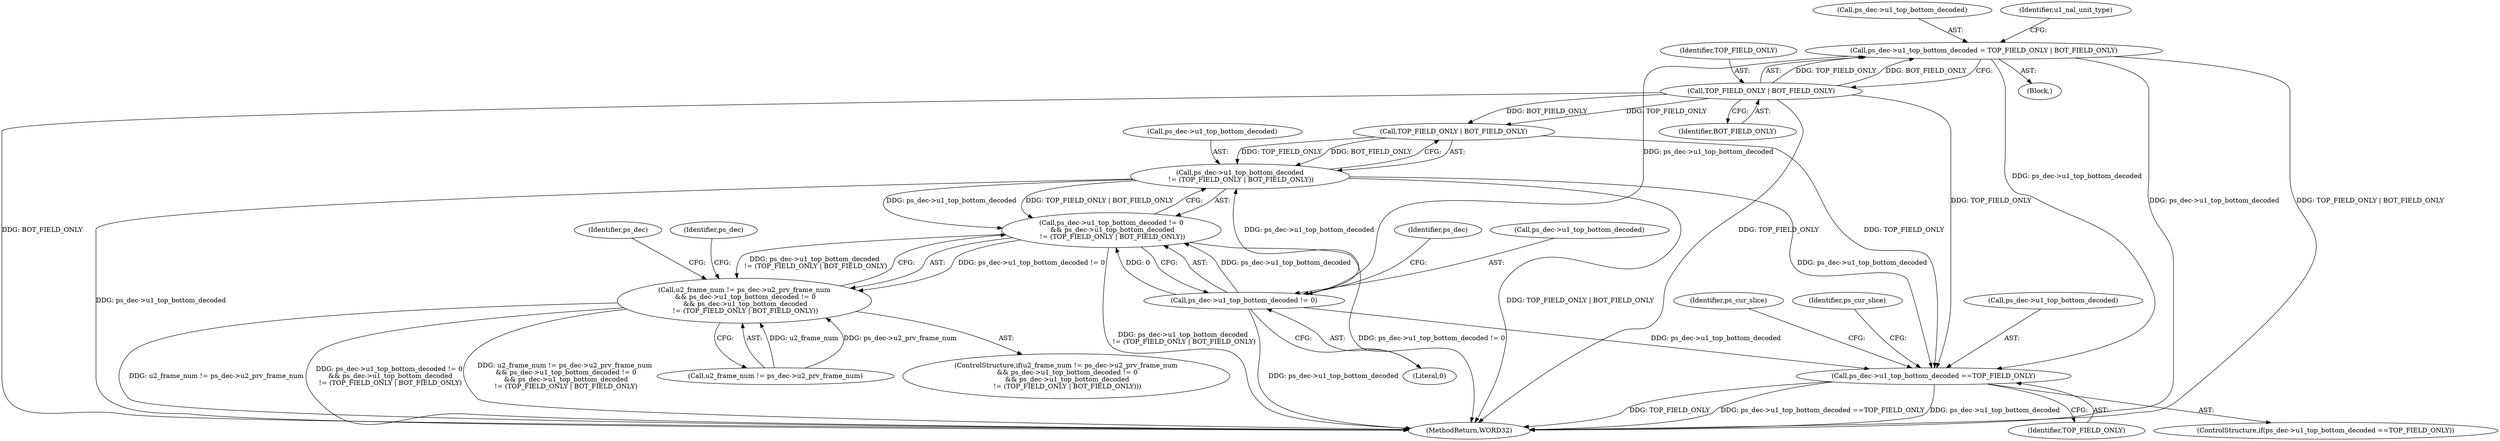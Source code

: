 digraph "0_Android_a78887bcffbc2995cf9ed72e0697acf560875e9e_2@pointer" {
"1000549" [label="(Call,ps_dec->u1_top_bottom_decoded = TOP_FIELD_ONLY | BOT_FIELD_ONLY)"];
"1000553" [label="(Call,TOP_FIELD_ONLY | BOT_FIELD_ONLY)"];
"1000821" [label="(Call,ps_dec->u1_top_bottom_decoded != 0)"];
"1000820" [label="(Call,ps_dec->u1_top_bottom_decoded != 0\n && ps_dec->u1_top_bottom_decoded\n != (TOP_FIELD_ONLY | BOT_FIELD_ONLY))"];
"1000814" [label="(Call,u2_frame_num != ps_dec->u2_prv_frame_num\n && ps_dec->u1_top_bottom_decoded != 0\n && ps_dec->u1_top_bottom_decoded\n != (TOP_FIELD_ONLY | BOT_FIELD_ONLY))"];
"1000826" [label="(Call,ps_dec->u1_top_bottom_decoded\n != (TOP_FIELD_ONLY | BOT_FIELD_ONLY))"];
"1000853" [label="(Call,ps_dec->u1_top_bottom_decoded ==TOP_FIELD_ONLY)"];
"1000554" [label="(Identifier,TOP_FIELD_ONLY)"];
"1000826" [label="(Call,ps_dec->u1_top_bottom_decoded\n != (TOP_FIELD_ONLY | BOT_FIELD_ONLY))"];
"1000550" [label="(Call,ps_dec->u1_top_bottom_decoded)"];
"1000555" [label="(Identifier,BOT_FIELD_ONLY)"];
"1000854" [label="(Call,ps_dec->u1_top_bottom_decoded)"];
"1000825" [label="(Literal,0)"];
"1000821" [label="(Call,ps_dec->u1_top_bottom_decoded != 0)"];
"1000828" [label="(Identifier,ps_dec)"];
"1000548" [label="(Block,)"];
"1000899" [label="(Identifier,ps_dec)"];
"1000557" [label="(Identifier,u1_nal_unit_type)"];
"1000553" [label="(Call,TOP_FIELD_ONLY | BOT_FIELD_ONLY)"];
"1000813" [label="(ControlStructure,if(u2_frame_num != ps_dec->u2_prv_frame_num\n && ps_dec->u1_top_bottom_decoded != 0\n && ps_dec->u1_top_bottom_decoded\n != (TOP_FIELD_ONLY | BOT_FIELD_ONLY)))"];
"1002571" [label="(MethodReturn,WORD32)"];
"1000820" [label="(Call,ps_dec->u1_top_bottom_decoded != 0\n && ps_dec->u1_top_bottom_decoded\n != (TOP_FIELD_ONLY | BOT_FIELD_ONLY))"];
"1000830" [label="(Call,TOP_FIELD_ONLY | BOT_FIELD_ONLY)"];
"1000857" [label="(Identifier,TOP_FIELD_ONLY)"];
"1000549" [label="(Call,ps_dec->u1_top_bottom_decoded = TOP_FIELD_ONLY | BOT_FIELD_ONLY)"];
"1000860" [label="(Identifier,ps_cur_slice)"];
"1000815" [label="(Call,u2_frame_num != ps_dec->u2_prv_frame_num)"];
"1000866" [label="(Identifier,ps_cur_slice)"];
"1000822" [label="(Call,ps_dec->u1_top_bottom_decoded)"];
"1000827" [label="(Call,ps_dec->u1_top_bottom_decoded)"];
"1000852" [label="(ControlStructure,if(ps_dec->u1_top_bottom_decoded ==TOP_FIELD_ONLY))"];
"1000814" [label="(Call,u2_frame_num != ps_dec->u2_prv_frame_num\n && ps_dec->u1_top_bottom_decoded != 0\n && ps_dec->u1_top_bottom_decoded\n != (TOP_FIELD_ONLY | BOT_FIELD_ONLY))"];
"1000853" [label="(Call,ps_dec->u1_top_bottom_decoded ==TOP_FIELD_ONLY)"];
"1000836" [label="(Identifier,ps_dec)"];
"1000549" -> "1000548"  [label="AST: "];
"1000549" -> "1000553"  [label="CFG: "];
"1000550" -> "1000549"  [label="AST: "];
"1000553" -> "1000549"  [label="AST: "];
"1000557" -> "1000549"  [label="CFG: "];
"1000549" -> "1002571"  [label="DDG: ps_dec->u1_top_bottom_decoded"];
"1000549" -> "1002571"  [label="DDG: TOP_FIELD_ONLY | BOT_FIELD_ONLY"];
"1000553" -> "1000549"  [label="DDG: TOP_FIELD_ONLY"];
"1000553" -> "1000549"  [label="DDG: BOT_FIELD_ONLY"];
"1000549" -> "1000821"  [label="DDG: ps_dec->u1_top_bottom_decoded"];
"1000549" -> "1000853"  [label="DDG: ps_dec->u1_top_bottom_decoded"];
"1000553" -> "1000555"  [label="CFG: "];
"1000554" -> "1000553"  [label="AST: "];
"1000555" -> "1000553"  [label="AST: "];
"1000553" -> "1002571"  [label="DDG: TOP_FIELD_ONLY"];
"1000553" -> "1002571"  [label="DDG: BOT_FIELD_ONLY"];
"1000553" -> "1000830"  [label="DDG: TOP_FIELD_ONLY"];
"1000553" -> "1000830"  [label="DDG: BOT_FIELD_ONLY"];
"1000553" -> "1000853"  [label="DDG: TOP_FIELD_ONLY"];
"1000821" -> "1000820"  [label="AST: "];
"1000821" -> "1000825"  [label="CFG: "];
"1000822" -> "1000821"  [label="AST: "];
"1000825" -> "1000821"  [label="AST: "];
"1000828" -> "1000821"  [label="CFG: "];
"1000820" -> "1000821"  [label="CFG: "];
"1000821" -> "1002571"  [label="DDG: ps_dec->u1_top_bottom_decoded"];
"1000821" -> "1000820"  [label="DDG: ps_dec->u1_top_bottom_decoded"];
"1000821" -> "1000820"  [label="DDG: 0"];
"1000821" -> "1000826"  [label="DDG: ps_dec->u1_top_bottom_decoded"];
"1000821" -> "1000853"  [label="DDG: ps_dec->u1_top_bottom_decoded"];
"1000820" -> "1000814"  [label="AST: "];
"1000820" -> "1000826"  [label="CFG: "];
"1000826" -> "1000820"  [label="AST: "];
"1000814" -> "1000820"  [label="CFG: "];
"1000820" -> "1002571"  [label="DDG: ps_dec->u1_top_bottom_decoded\n != (TOP_FIELD_ONLY | BOT_FIELD_ONLY)"];
"1000820" -> "1002571"  [label="DDG: ps_dec->u1_top_bottom_decoded != 0"];
"1000820" -> "1000814"  [label="DDG: ps_dec->u1_top_bottom_decoded != 0"];
"1000820" -> "1000814"  [label="DDG: ps_dec->u1_top_bottom_decoded\n != (TOP_FIELD_ONLY | BOT_FIELD_ONLY)"];
"1000826" -> "1000820"  [label="DDG: ps_dec->u1_top_bottom_decoded"];
"1000826" -> "1000820"  [label="DDG: TOP_FIELD_ONLY | BOT_FIELD_ONLY"];
"1000814" -> "1000813"  [label="AST: "];
"1000814" -> "1000815"  [label="CFG: "];
"1000815" -> "1000814"  [label="AST: "];
"1000836" -> "1000814"  [label="CFG: "];
"1000899" -> "1000814"  [label="CFG: "];
"1000814" -> "1002571"  [label="DDG: ps_dec->u1_top_bottom_decoded != 0\n && ps_dec->u1_top_bottom_decoded\n != (TOP_FIELD_ONLY | BOT_FIELD_ONLY)"];
"1000814" -> "1002571"  [label="DDG: u2_frame_num != ps_dec->u2_prv_frame_num\n && ps_dec->u1_top_bottom_decoded != 0\n && ps_dec->u1_top_bottom_decoded\n != (TOP_FIELD_ONLY | BOT_FIELD_ONLY)"];
"1000814" -> "1002571"  [label="DDG: u2_frame_num != ps_dec->u2_prv_frame_num"];
"1000815" -> "1000814"  [label="DDG: u2_frame_num"];
"1000815" -> "1000814"  [label="DDG: ps_dec->u2_prv_frame_num"];
"1000826" -> "1000830"  [label="CFG: "];
"1000827" -> "1000826"  [label="AST: "];
"1000830" -> "1000826"  [label="AST: "];
"1000826" -> "1002571"  [label="DDG: ps_dec->u1_top_bottom_decoded"];
"1000826" -> "1002571"  [label="DDG: TOP_FIELD_ONLY | BOT_FIELD_ONLY"];
"1000830" -> "1000826"  [label="DDG: TOP_FIELD_ONLY"];
"1000830" -> "1000826"  [label="DDG: BOT_FIELD_ONLY"];
"1000826" -> "1000853"  [label="DDG: ps_dec->u1_top_bottom_decoded"];
"1000853" -> "1000852"  [label="AST: "];
"1000853" -> "1000857"  [label="CFG: "];
"1000854" -> "1000853"  [label="AST: "];
"1000857" -> "1000853"  [label="AST: "];
"1000860" -> "1000853"  [label="CFG: "];
"1000866" -> "1000853"  [label="CFG: "];
"1000853" -> "1002571"  [label="DDG: TOP_FIELD_ONLY"];
"1000853" -> "1002571"  [label="DDG: ps_dec->u1_top_bottom_decoded ==TOP_FIELD_ONLY"];
"1000853" -> "1002571"  [label="DDG: ps_dec->u1_top_bottom_decoded"];
"1000830" -> "1000853"  [label="DDG: TOP_FIELD_ONLY"];
}
